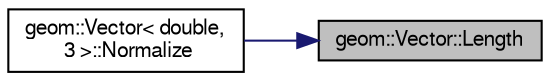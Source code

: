 digraph "geom::Vector::Length"
{
 // LATEX_PDF_SIZE
  edge [fontname="FreeSans",fontsize="10",labelfontname="FreeSans",labelfontsize="10"];
  node [fontname="FreeSans",fontsize="10",shape=record];
  rankdir="RL";
  Node1 [label="geom::Vector::Length",height=0.2,width=0.4,color="black", fillcolor="grey75", style="filled", fontcolor="black",tooltip="Length of this vector is computed."];
  Node1 -> Node2 [dir="back",color="midnightblue",fontsize="10",style="solid",fontname="FreeSans"];
  Node2 [label="geom::Vector\< double,\l 3 \>::Normalize",height=0.2,width=0.4,color="black", fillcolor="white", style="filled",URL="$classgeom_1_1Vector.html#ae6cf2d9425868ac7d3d2246321b88a24",tooltip="Normalizuje wektor."];
}
